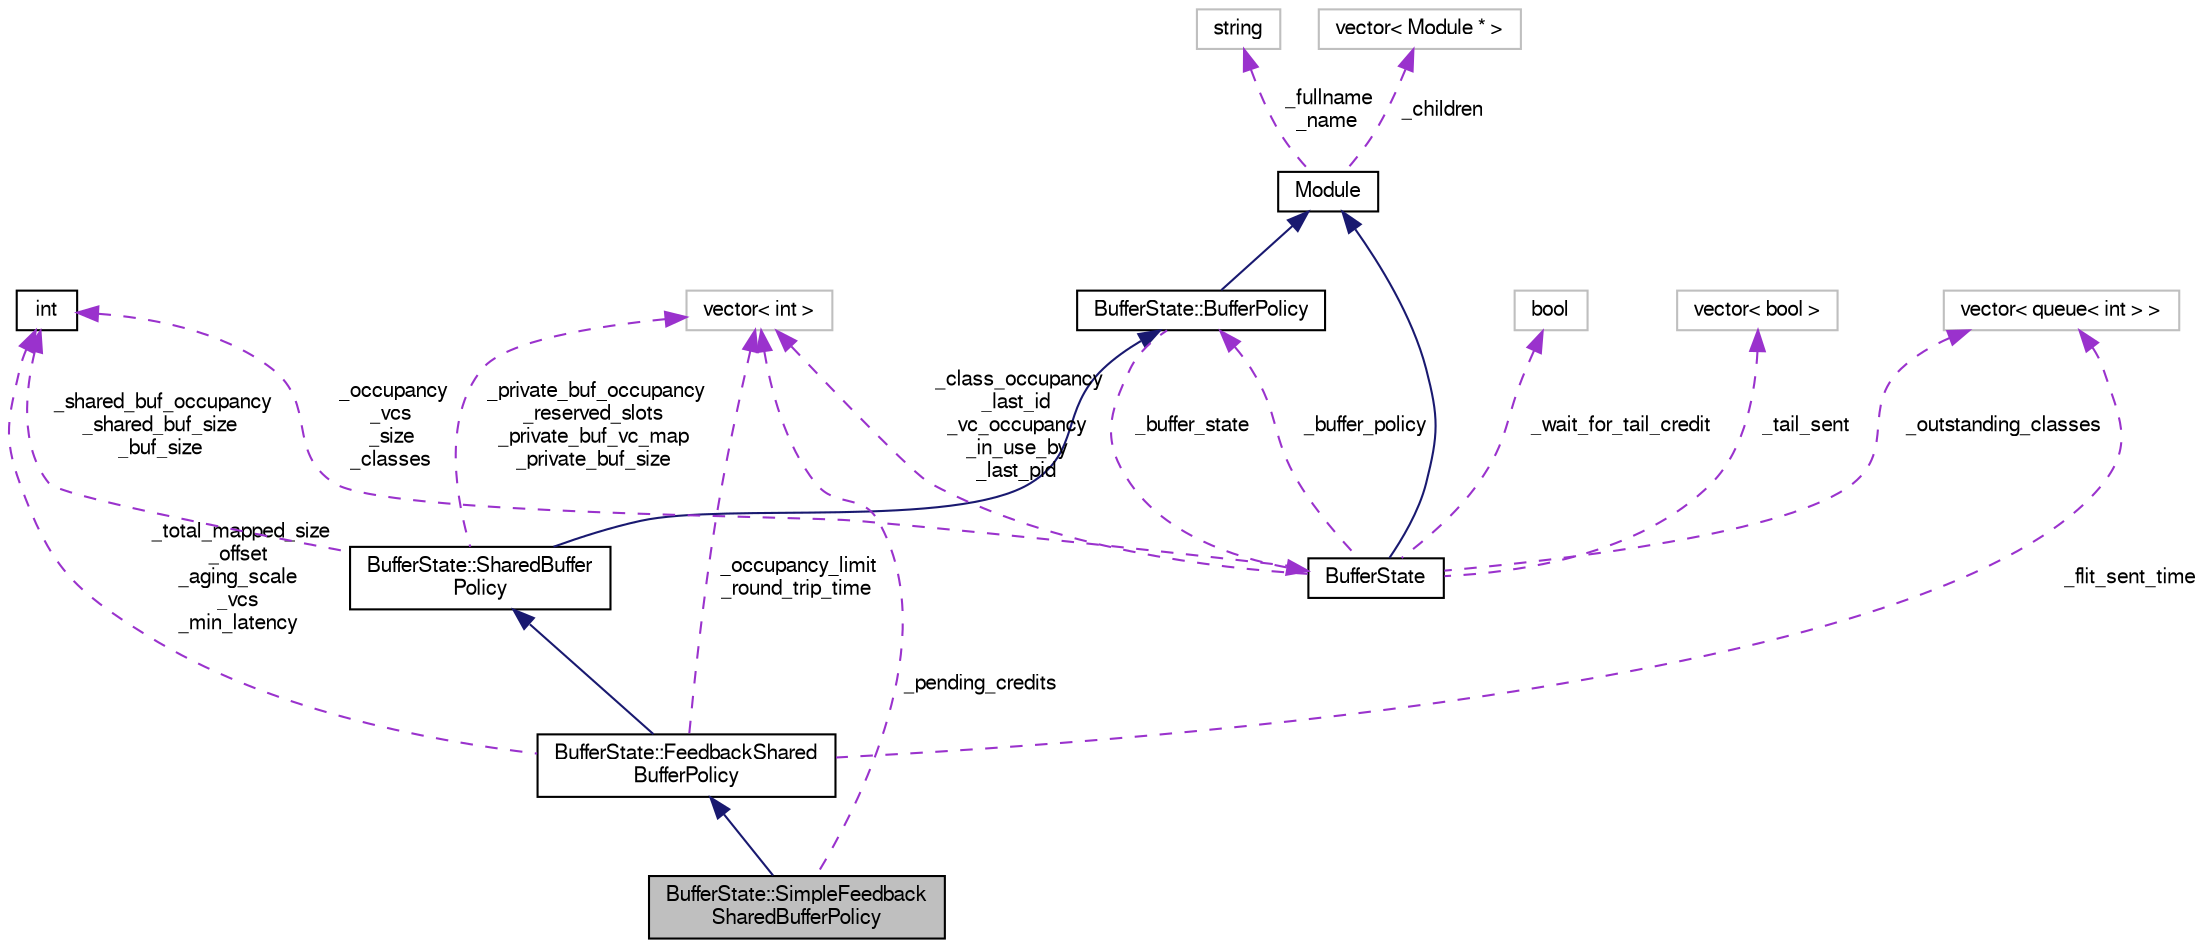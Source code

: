 digraph "BufferState::SimpleFeedbackSharedBufferPolicy"
{
  bgcolor="transparent";
  edge [fontname="FreeSans",fontsize="10",labelfontname="FreeSans",labelfontsize="10"];
  node [fontname="FreeSans",fontsize="10",shape=record];
  Node5 [label="BufferState::SimpleFeedback\lSharedBufferPolicy",height=0.2,width=0.4,color="black", fillcolor="grey75", style="filled", fontcolor="black"];
  Node6 -> Node5 [dir="back",color="midnightblue",fontsize="10",style="solid",fontname="FreeSans"];
  Node6 [label="BufferState::FeedbackShared\lBufferPolicy",height=0.2,width=0.4,color="black",URL="$classBufferState_1_1FeedbackSharedBufferPolicy.html"];
  Node7 -> Node6 [dir="back",color="midnightblue",fontsize="10",style="solid",fontname="FreeSans"];
  Node7 [label="BufferState::SharedBuffer\lPolicy",height=0.2,width=0.4,color="black",URL="$classBufferState_1_1SharedBufferPolicy.html"];
  Node8 -> Node7 [dir="back",color="midnightblue",fontsize="10",style="solid",fontname="FreeSans"];
  Node8 [label="BufferState::BufferPolicy",height=0.2,width=0.4,color="black",URL="$classBufferState_1_1BufferPolicy.html"];
  Node9 -> Node8 [dir="back",color="midnightblue",fontsize="10",style="solid",fontname="FreeSans"];
  Node9 [label="Module",height=0.2,width=0.4,color="black",URL="$classModule.html"];
  Node10 -> Node9 [dir="back",color="darkorchid3",fontsize="10",style="dashed",label=" _fullname\n_name" ,fontname="FreeSans"];
  Node10 [label="string",height=0.2,width=0.4,color="grey75"];
  Node11 -> Node9 [dir="back",color="darkorchid3",fontsize="10",style="dashed",label=" _children" ,fontname="FreeSans"];
  Node11 [label="vector\< Module * \>",height=0.2,width=0.4,color="grey75"];
  Node12 -> Node8 [dir="back",color="darkorchid3",fontsize="10",style="dashed",label=" _buffer_state" ,fontname="FreeSans"];
  Node12 [label="BufferState",height=0.2,width=0.4,color="black",URL="$classBufferState.html"];
  Node9 -> Node12 [dir="back",color="midnightblue",fontsize="10",style="solid",fontname="FreeSans"];
  Node13 -> Node12 [dir="back",color="darkorchid3",fontsize="10",style="dashed",label=" _outstanding_classes" ,fontname="FreeSans"];
  Node13 [label="vector\< queue\< int \> \>",height=0.2,width=0.4,color="grey75"];
  Node8 -> Node12 [dir="back",color="darkorchid3",fontsize="10",style="dashed",label=" _buffer_policy" ,fontname="FreeSans"];
  Node14 -> Node12 [dir="back",color="darkorchid3",fontsize="10",style="dashed",label=" _occupancy\n_vcs\n_size\n_classes" ,fontname="FreeSans"];
  Node14 [label="int",height=0.2,width=0.4,color="black",URL="$classint.html"];
  Node15 -> Node12 [dir="back",color="darkorchid3",fontsize="10",style="dashed",label=" _wait_for_tail_credit" ,fontname="FreeSans"];
  Node15 [label="bool",height=0.2,width=0.4,color="grey75"];
  Node16 -> Node12 [dir="back",color="darkorchid3",fontsize="10",style="dashed",label=" _class_occupancy\n_last_id\n_vc_occupancy\n_in_use_by\n_last_pid" ,fontname="FreeSans"];
  Node16 [label="vector\< int \>",height=0.2,width=0.4,color="grey75"];
  Node17 -> Node12 [dir="back",color="darkorchid3",fontsize="10",style="dashed",label=" _tail_sent" ,fontname="FreeSans"];
  Node17 [label="vector\< bool \>",height=0.2,width=0.4,color="grey75"];
  Node14 -> Node7 [dir="back",color="darkorchid3",fontsize="10",style="dashed",label=" _shared_buf_occupancy\n_shared_buf_size\n_buf_size" ,fontname="FreeSans"];
  Node16 -> Node7 [dir="back",color="darkorchid3",fontsize="10",style="dashed",label=" _private_buf_occupancy\n_reserved_slots\n_private_buf_vc_map\n_private_buf_size" ,fontname="FreeSans"];
  Node13 -> Node6 [dir="back",color="darkorchid3",fontsize="10",style="dashed",label=" _flit_sent_time" ,fontname="FreeSans"];
  Node14 -> Node6 [dir="back",color="darkorchid3",fontsize="10",style="dashed",label=" _total_mapped_size\n_offset\n_aging_scale\n_vcs\n_min_latency" ,fontname="FreeSans"];
  Node16 -> Node6 [dir="back",color="darkorchid3",fontsize="10",style="dashed",label=" _occupancy_limit\n_round_trip_time" ,fontname="FreeSans"];
  Node16 -> Node5 [dir="back",color="darkorchid3",fontsize="10",style="dashed",label=" _pending_credits" ,fontname="FreeSans"];
}
